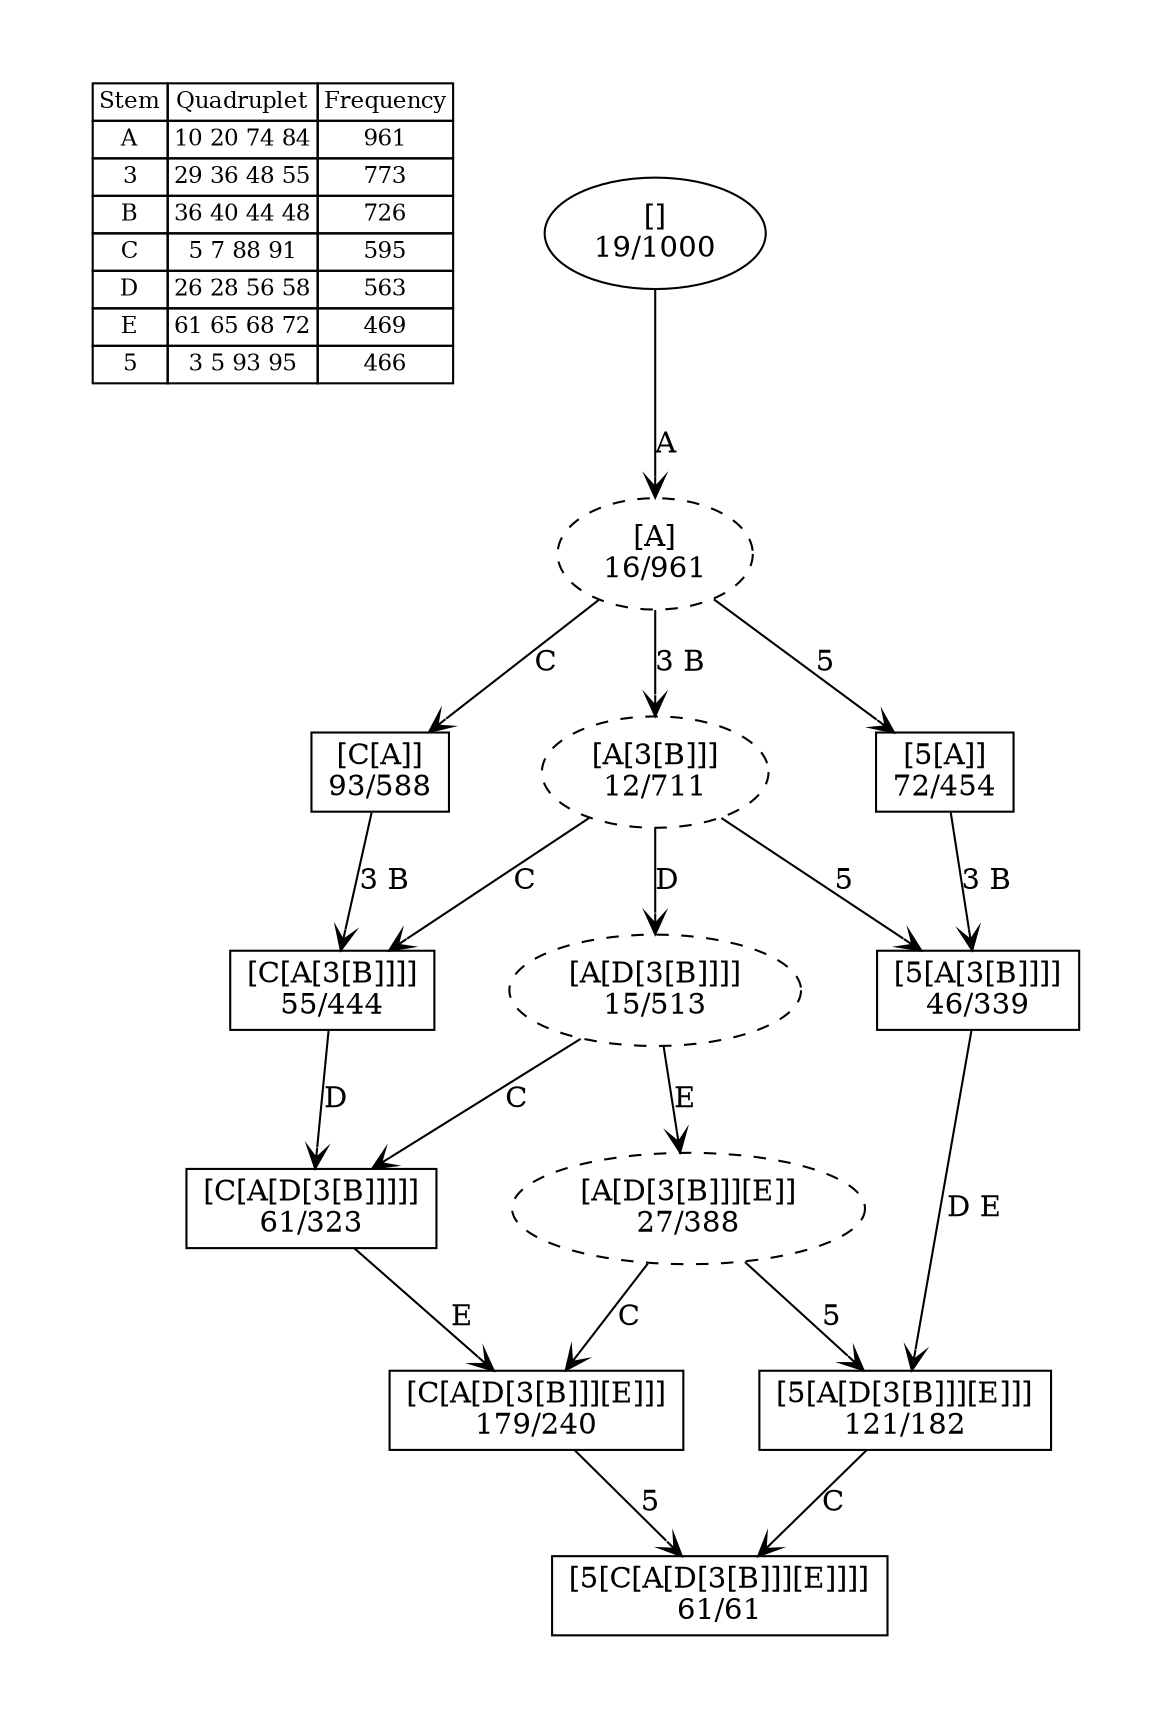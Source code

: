 digraph G {
	pad = 0.5;
	nodesep = 0.5;
"legend" [label = < <table border="0" cellborder="1" cellspacing="0"><tr><td>Stem</td><td>Quadruplet</td><td>Frequency</td></tr>
<tr><td>A</td><td>10 20 74 84</td><td>961</td></tr>
<tr><td>3</td><td>29 36 48 55</td><td>773</td></tr>
<tr><td>B</td><td>36 40 44 48</td><td>726</td></tr>
<tr><td>C</td><td>5 7 88 91</td><td>595</td></tr>
<tr><td>D</td><td>26 28 56 58</td><td>563</td></tr>
<tr><td>E</td><td>61 65 68 72</td><td>469</td></tr>
<tr><td>5</td><td>3 5 93 95</td><td>466</td></tr>
</table>>, shape = plaintext, fontsize=11];
"A 3 B C D E " [shape = box];
"A 3 B D E 5 " [shape = box];
"A C " [shape = box];
"A 5 " [shape = box];
"A 3 B C D " [shape = box];
"A 3 B C D E 5 " [shape = box];
"A 3 B C " [shape = box];
"A 3 B 5 " [shape = box];
"A 3 B D E " [style = dashed];
"A " [style = dashed];
"A 3 B " [style = dashed];
"A 3 B D " [style = dashed];
"A 3 B C D E " [label = "[C[A[D[3[B]]][E]]]\n179/240"];
"A 3 B D E 5 " [label = "[5[A[D[3[B]]][E]]]\n121/182"];
"A C " [label = "[C[A]]\n93/588"];
"A 5 " [label = "[5[A]]\n72/454"];
"A 3 B C D " [label = "[C[A[D[3[B]]]]]\n61/323"];
"A 3 B C D E 5 " [label = "[5[C[A[D[3[B]]][E]]]]\n61/61"];
"A 3 B C " [label = "[C[A[3[B]]]]\n55/444"];
"A 3 B 5 " [label = "[5[A[3[B]]]]\n46/339"];
"A 3 B D E " [label = "[A[D[3[B]]][E]]\n27/388"];
"A " [label = "[A]\n16/961"];
"A 3 B " [label = "[A[3[B]]]\n12/711"];
"A 3 B D " [label = "[A[D[3[B]]]]\n15/513"];
"" [label = "[]\n19/1000"];
"A 3 B C D E " -> "A 3 B C D E 5 " [label = "5 ", arrowhead = vee];
"A 3 B D E 5 " -> "A 3 B C D E 5 " [label = "C ", arrowhead = vee];
"A C " -> "A 3 B C " [label = "3 B ", arrowhead = vee];
"A 5 " -> "A 3 B 5 " [label = "3 B ", arrowhead = vee];
"A 3 B C D " -> "A 3 B C D E " [label = "E ", arrowhead = vee];
"A 3 B C " -> "A 3 B C D " [label = "D ", arrowhead = vee];
"A 3 B 5 " -> "A 3 B D E 5 " [label = "D E ", arrowhead = vee];
"A 3 B D E " -> "A 3 B C D E " [label = "C ", arrowhead = vee];
"A 3 B D E " -> "A 3 B D E 5 " [label = "5 ", arrowhead = vee];
"A " -> "A 5 " [label = "5 ", arrowhead = vee];
"A " -> "A 3 B " [label = "3 B ", arrowhead = vee];
"A " -> "A C " [label = "C ", arrowhead = vee];
"A 3 B " -> "A 3 B 5 " [label = "5 ", arrowhead = vee];
"A 3 B " -> "A 3 B D " [label = "D ", arrowhead = vee];
"A 3 B " -> "A 3 B C " [label = "C ", arrowhead = vee];
"A 3 B D " -> "A 3 B C D " [label = "C ", arrowhead = vee];
"A 3 B D " -> "A 3 B D E " [label = "E ", arrowhead = vee];
"" -> "A " [label = "A ", arrowhead = vee];
}